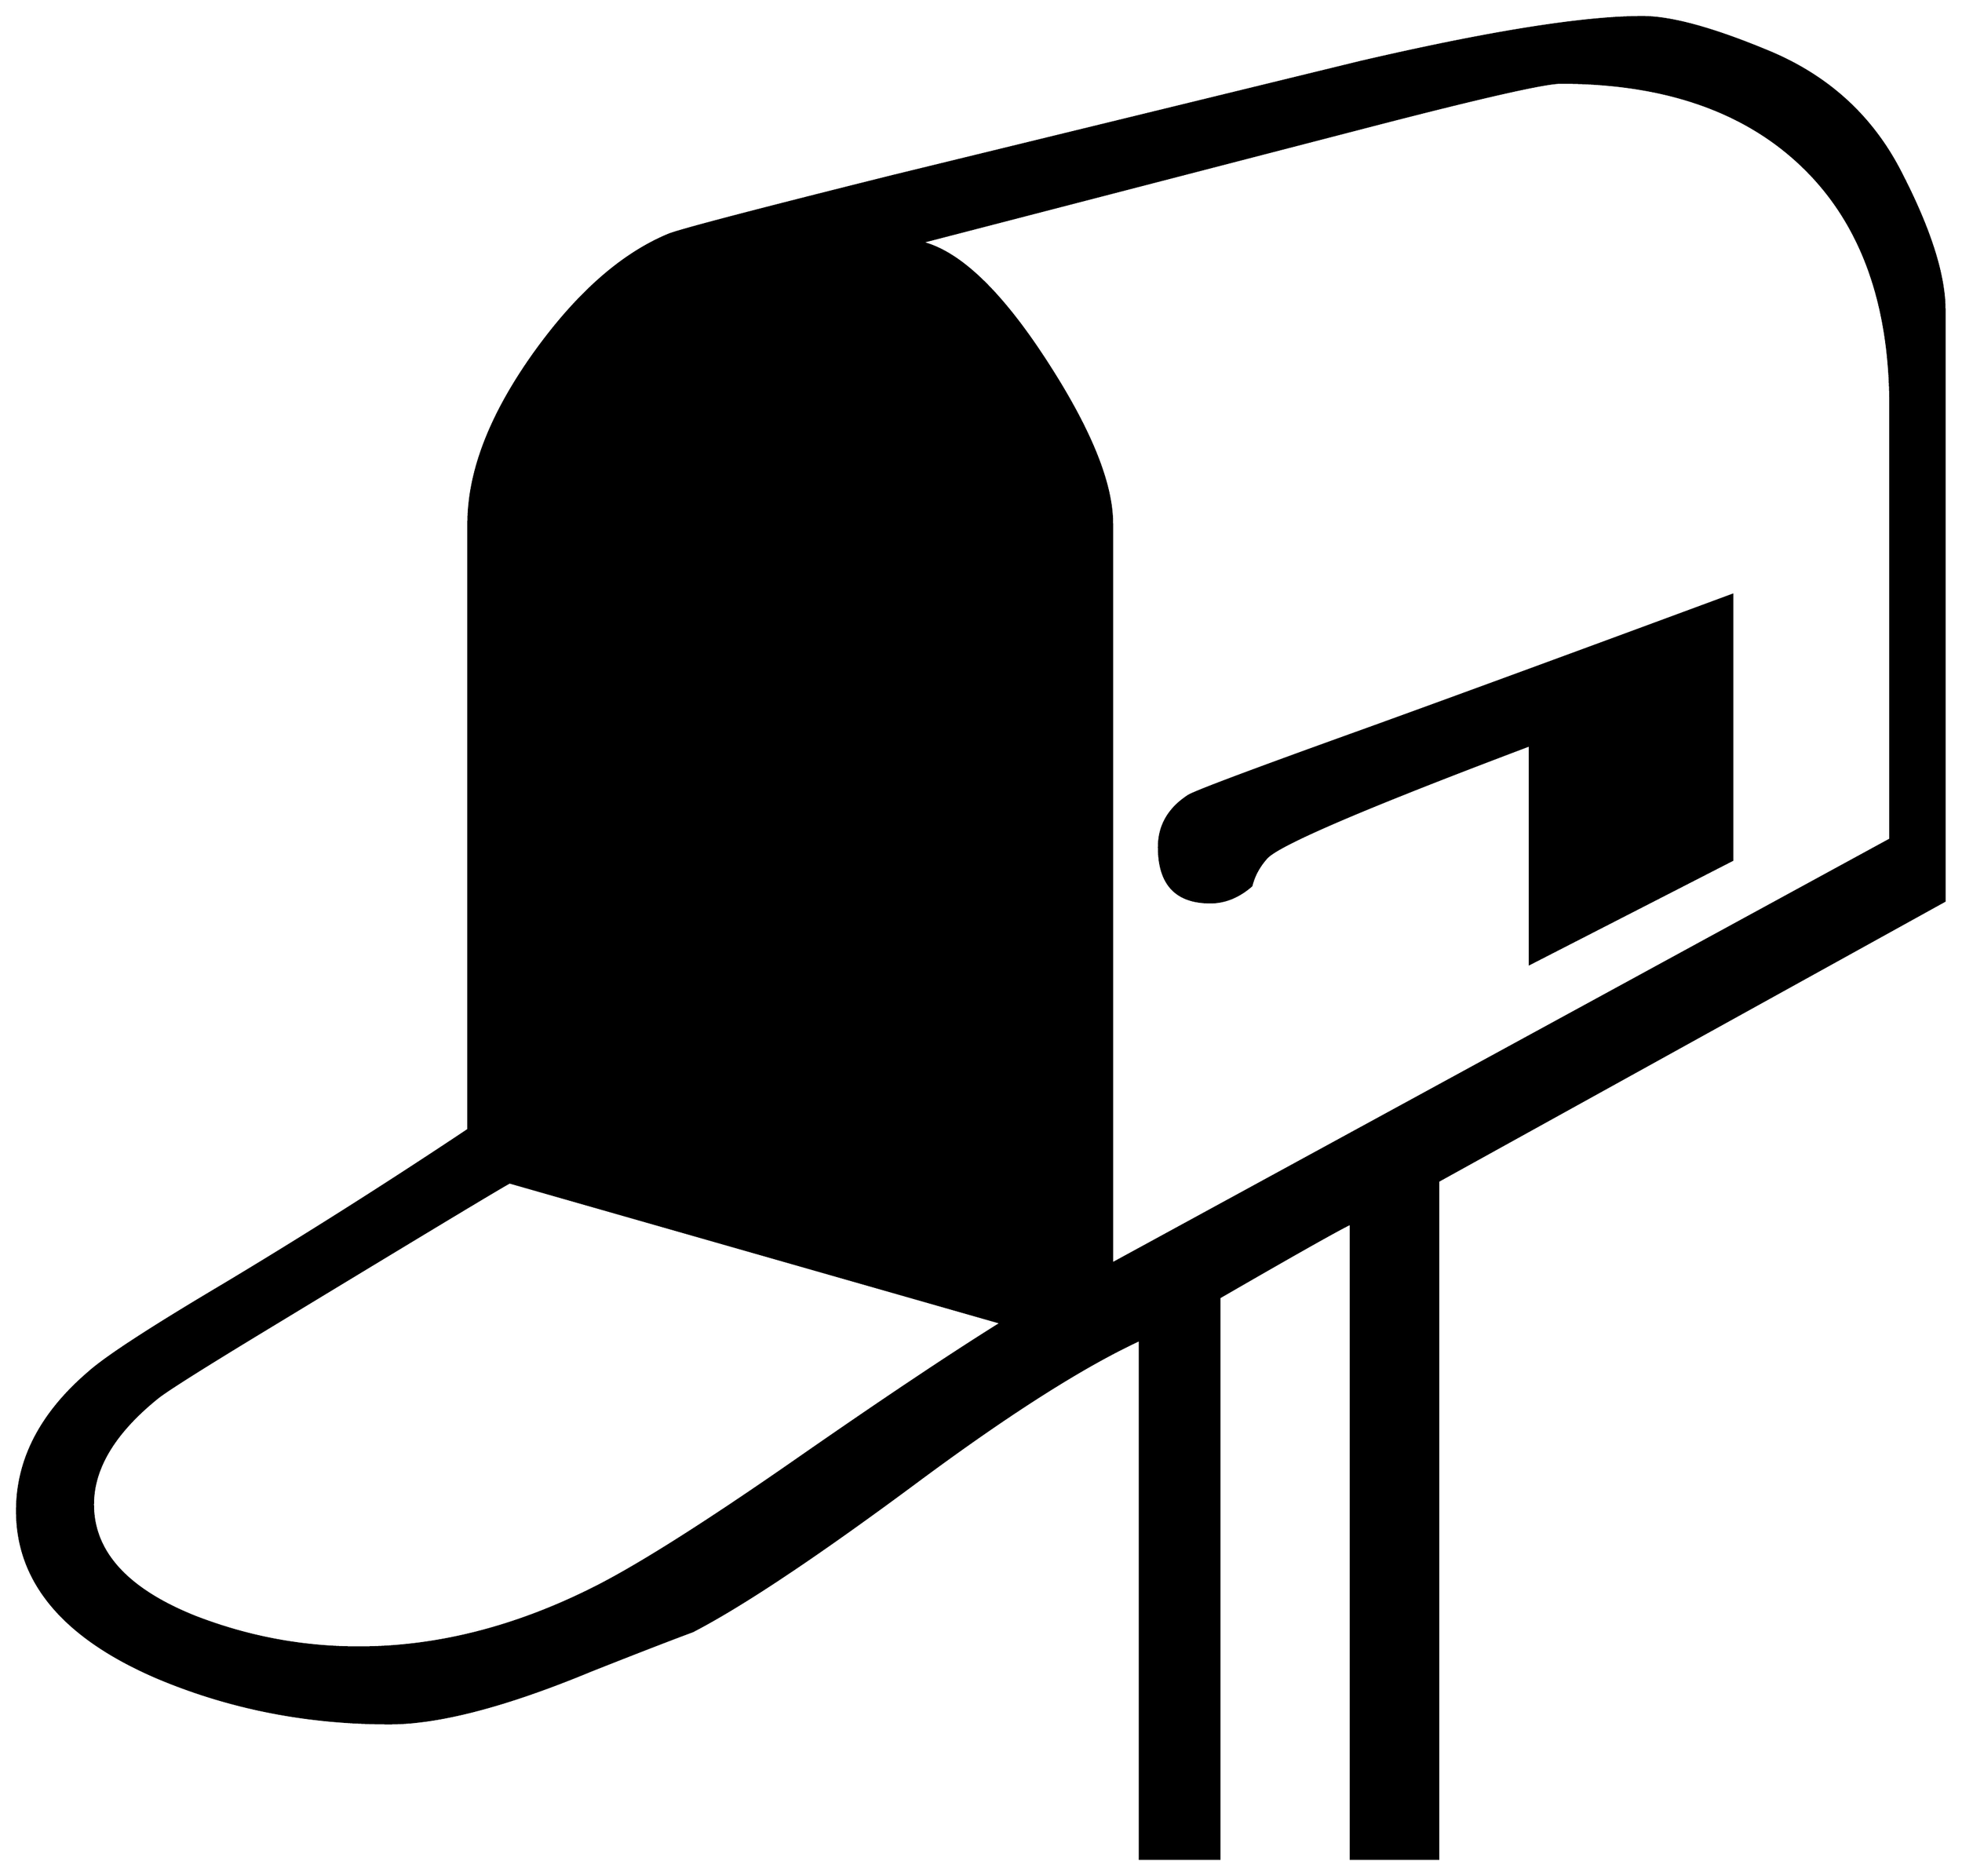 


\begin{tikzpicture}[y=0.80pt, x=0.80pt, yscale=-1.0, xscale=1.0, inner sep=0pt, outer sep=0pt]
\begin{scope}[shift={(100.0,1702.0)},nonzero rule]
  \path[draw=.,fill=.,line width=1.600pt] (1589.0,-607.0) --
    (1193.0,-388.0) -- (1193.0,142.0) -- (1125.0,142.0) --
    (1125.0,-355.0) .. controls (1116.333,-351.0) and
    (1082.0,-331.667) .. (1022.0,-297.0) -- (1022.0,142.0) --
    (960.0,142.0) -- (960.0,-264.0) .. controls (915.333,-243.333)
    and (856.667,-206.0) .. (784.0,-152.0) .. controls
    (706.667,-94.667) and (648.667,-56.0) .. (610.0,-36.0) .. controls
    (592.0,-29.333) and (565.333,-19.0) .. (530.0,-5.0) .. controls
    (464.0,22.333) and (411.667,36.0) .. (373.0,36.0) .. controls
    (308.333,36.0) and (247.667,24.0) .. (191.0,0.0) .. controls
    (118.333,-31.333) and (82.0,-74.667) .. (82.0,-130.0) .. controls
    (82.0,-170.0) and (100.667,-206.0) .. (138.0,-238.0) ..
    controls (151.333,-250.0) and (186.667,-273.0) .. (244.0,-307.0)
    .. controls (307.333,-345.0) and (371.0,-385.333) ..
    (435.0,-428.0) -- (435.0,-902.0) .. controls (435.0,-942.0)
    and (451.667,-985.667) .. (485.0,-1033.0) .. controls
    (519.0,-1081.0) and (554.667,-1112.667) .. (592.0,-1128.0) ..
    controls (602.667,-1132.0) and (660.0,-1147.0) ..
    (764.0,-1173.0) -- (1133.0,-1263.0) .. controls
    (1233.667,-1286.333) and (1307.0,-1298.0) .. (1353.0,-1298.0) ..
    controls (1375.0,-1298.0) and (1407.0,-1289.333) ..
    (1449.0,-1272.0) .. controls (1497.0,-1252.667) and
    (1532.333,-1220.667) .. (1555.0,-1176.0) .. controls
    (1577.667,-1132.0) and (1589.0,-1096.333) .. (1589.0,-1069.0) --
    (1589.0,-607.0) -- cycle(1547.0,-655.0) -- (1547.0,-994.0)
    .. controls (1547.0,-1074.667) and (1524.333,-1137.0) ..
    (1479.0,-1181.0) .. controls (1433.667,-1225.0) and
    (1370.333,-1247.0) .. (1289.0,-1247.0) .. controls
    (1277.0,-1247.0) and (1229.667,-1236.333) .. (1147.0,-1215.0) --
    (788.0,-1122.0) .. controls (817.333,-1115.333) and
    (849.667,-1085.0) .. (885.0,-1031.0) .. controls
    (920.333,-977.0) and (938.0,-934.0) .. (938.0,-902.0) --
    (938.0,-323.0) -- (1547.0,-655.0) -- cycle(852.0,-277.0) --
    (467.0,-387.0) .. controls (461.667,-384.333) and (399.667,-347.0)
    .. (281.0,-275.0) .. controls (230.333,-244.333) and
    (200.667,-225.667) .. (192.0,-219.0) .. controls (158.0,-191.667)
    and (141.0,-163.667) .. (141.0,-135.0) .. controls
    (141.0,-97.667) and (167.667,-68.333) .. (221.0,-47.0) .. controls
    (262.333,-31.0) and (305.0,-23.0) .. (349.0,-23.0) .. controls
    (409.0,-23.0) and (469.333,-38.0) .. (530.0,-68.0) .. controls
    (564.0,-84.667) and (617.0,-118.0) .. (689.0,-168.0) ..
    controls (757.0,-215.333) and (811.333,-251.667) .. (852.0,-277.0)
    -- cycle(1423.0,-639.0) -- (1265.0,-558.0) --
    (1265.0,-729.0) .. controls (1137.667,-681.0) and
    (1069.0,-651.667) .. (1059.0,-641.0) .. controls
    (1053.0,-634.333) and (1049.0,-627.0) .. (1047.0,-619.0) ..
    controls (1037.0,-610.333) and (1026.333,-606.0) ..
    (1015.0,-606.0) .. controls (988.333,-606.0) and
    (975.0,-620.333) .. (975.0,-649.0) .. controls (975.0,-665.667)
    and (982.667,-679.0) .. (998.0,-689.0) .. controls
    (1003.333,-692.333) and (1048.667,-709.333) .. (1134.0,-740.0) ..
    controls (1198.667,-763.333) and (1295.0,-798.667) ..
    (1423.0,-846.0) -- (1423.0,-639.0) -- cycle;
\end{scope}

\end{tikzpicture}

